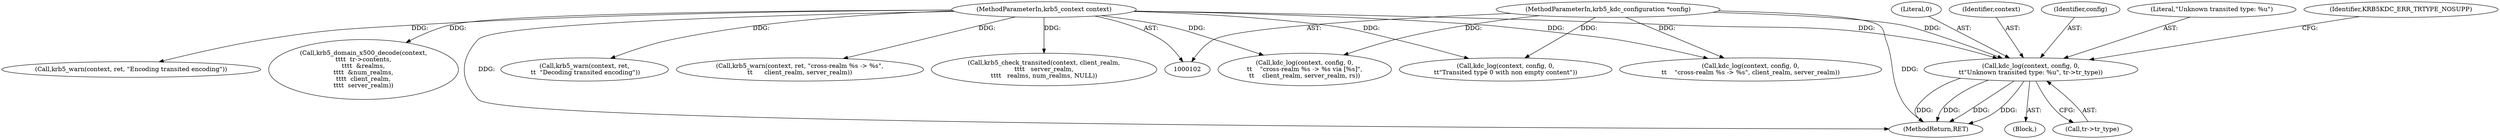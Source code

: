 digraph "0_heimdal_b1e699103f08d6a0ca46a122193c9da65f6cf837@pointer" {
"1000145" [label="(Call,kdc_log(context, config, 0,\n\t\t\"Unknown transited type: %u\", tr->tr_type))"];
"1000103" [label="(MethodParameterIn,krb5_context context)"];
"1000104" [label="(MethodParameterIn,krb5_kdc_configuration *config)"];
"1000148" [label="(Literal,0)"];
"1000379" [label="(Call,krb5_warn(context, ret, \"Encoding transited encoding\"))"];
"1000146" [label="(Identifier,context)"];
"1000150" [label="(Call,tr->tr_type)"];
"1000104" [label="(MethodParameterIn,krb5_kdc_configuration *config)"];
"1000157" [label="(Call,krb5_domain_x500_decode(context,\n\t\t\t\t  tr->contents,\n\t\t\t\t  &realms,\n\t\t\t\t  &num_realms,\n\t\t\t\t  client_realm,\n\t\t\t\t  server_realm))"];
"1000401" [label="(MethodReturn,RET)"];
"1000147" [label="(Identifier,config)"];
"1000171" [label="(Call,krb5_warn(context, ret,\n \t\t  \"Decoding transited encoding\"))"];
"1000345" [label="(Call,krb5_warn(context, ret, \"cross-realm %s -> %s\",\n\t\t      client_realm, server_realm))"];
"1000252" [label="(Call,kdc_log(context, config, 0,\n\t\t    \"cross-realm %s -> %s\", client_realm, server_realm))"];
"1000335" [label="(Call,krb5_check_transited(context, client_realm,\n\t\t\t\t   server_realm,\n\t\t\t\t   realms, num_realms, NULL))"];
"1000320" [label="(Call,kdc_log(context, config, 0,\n\t\t    \"cross-realm %s -> %s via [%s]\",\n\t\t    client_realm, server_realm, rs))"];
"1000124" [label="(Block,)"];
"1000137" [label="(Call,kdc_log(context, config, 0,\n\t\t\"Transited type 0 with non empty content\"))"];
"1000149" [label="(Literal,\"Unknown transited type: %u\")"];
"1000154" [label="(Identifier,KRB5KDC_ERR_TRTYPE_NOSUPP)"];
"1000103" [label="(MethodParameterIn,krb5_context context)"];
"1000145" [label="(Call,kdc_log(context, config, 0,\n\t\t\"Unknown transited type: %u\", tr->tr_type))"];
"1000145" -> "1000124"  [label="AST: "];
"1000145" -> "1000150"  [label="CFG: "];
"1000146" -> "1000145"  [label="AST: "];
"1000147" -> "1000145"  [label="AST: "];
"1000148" -> "1000145"  [label="AST: "];
"1000149" -> "1000145"  [label="AST: "];
"1000150" -> "1000145"  [label="AST: "];
"1000154" -> "1000145"  [label="CFG: "];
"1000145" -> "1000401"  [label="DDG: "];
"1000145" -> "1000401"  [label="DDG: "];
"1000145" -> "1000401"  [label="DDG: "];
"1000145" -> "1000401"  [label="DDG: "];
"1000103" -> "1000145"  [label="DDG: "];
"1000104" -> "1000145"  [label="DDG: "];
"1000103" -> "1000102"  [label="AST: "];
"1000103" -> "1000401"  [label="DDG: "];
"1000103" -> "1000137"  [label="DDG: "];
"1000103" -> "1000157"  [label="DDG: "];
"1000103" -> "1000171"  [label="DDG: "];
"1000103" -> "1000252"  [label="DDG: "];
"1000103" -> "1000320"  [label="DDG: "];
"1000103" -> "1000335"  [label="DDG: "];
"1000103" -> "1000345"  [label="DDG: "];
"1000103" -> "1000379"  [label="DDG: "];
"1000104" -> "1000102"  [label="AST: "];
"1000104" -> "1000401"  [label="DDG: "];
"1000104" -> "1000137"  [label="DDG: "];
"1000104" -> "1000252"  [label="DDG: "];
"1000104" -> "1000320"  [label="DDG: "];
}
